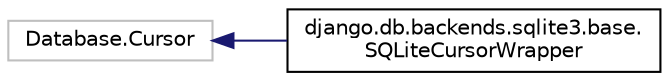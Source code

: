 digraph "Graphical Class Hierarchy"
{
 // LATEX_PDF_SIZE
  edge [fontname="Helvetica",fontsize="10",labelfontname="Helvetica",labelfontsize="10"];
  node [fontname="Helvetica",fontsize="10",shape=record];
  rankdir="LR";
  Node1012 [label="Database.Cursor",height=0.2,width=0.4,color="grey75", fillcolor="white", style="filled",tooltip=" "];
  Node1012 -> Node0 [dir="back",color="midnightblue",fontsize="10",style="solid",fontname="Helvetica"];
  Node0 [label="django.db.backends.sqlite3.base.\lSQLiteCursorWrapper",height=0.2,width=0.4,color="black", fillcolor="white", style="filled",URL="$classdjango_1_1db_1_1backends_1_1sqlite3_1_1base_1_1_s_q_lite_cursor_wrapper.html",tooltip=" "];
}

